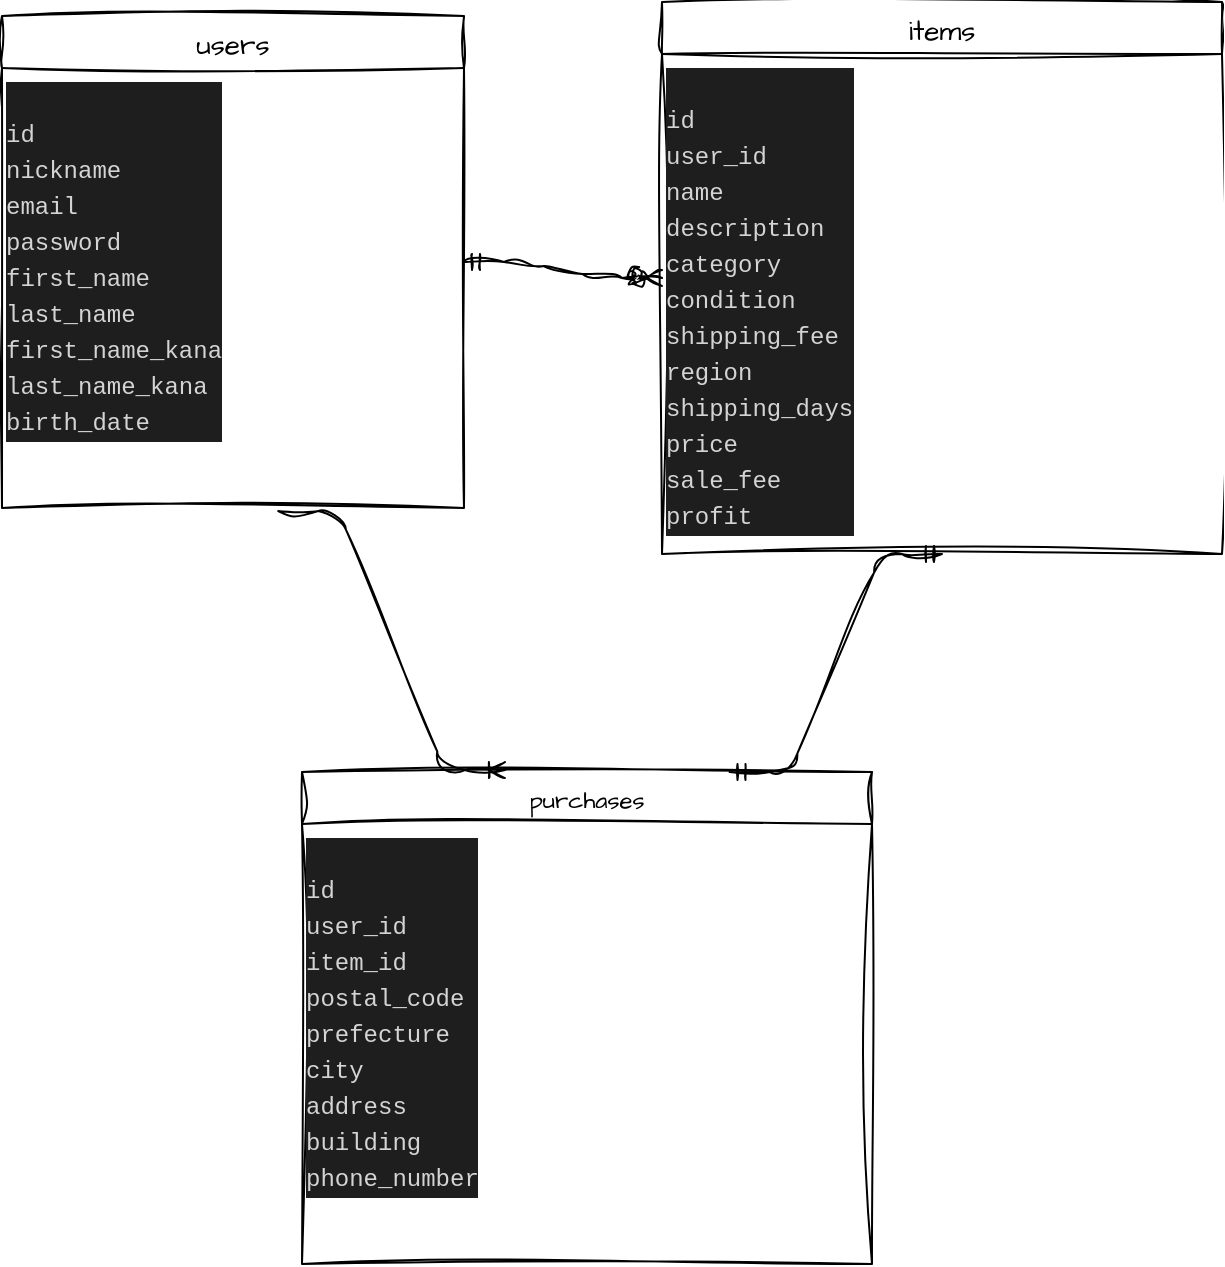 <mxfile>
    <diagram id="_lsvfHyqP8XNk85C0SlL" name="ページ1">
        <mxGraphModel dx="566" dy="532" grid="1" gridSize="10" guides="1" tooltips="1" connect="1" arrows="1" fold="1" page="1" pageScale="1" pageWidth="827" pageHeight="1169" math="0" shadow="0">
            <root>
                <mxCell id="0"/>
                <mxCell id="1" parent="0"/>
                <mxCell id="12" value="users" style="swimlane;fontStyle=0;childLayout=stackLayout;horizontal=1;startSize=26;horizontalStack=0;resizeParent=1;resizeParentMax=0;resizeLast=0;collapsible=1;marginBottom=0;align=center;fontSize=14;sketch=1;hachureGap=4;jiggle=2;curveFitting=1;fontFamily=Architects Daughter;fontSource=https%3A%2F%2Ffonts.googleapis.com%2Fcss%3Ffamily%3DArchitects%2BDaughter;" parent="1" vertex="1">
                    <mxGeometry x="30" y="12" width="231" height="246" as="geometry">
                        <mxRectangle x="5" y="50" width="80" height="30" as="alternateBounds"/>
                    </mxGeometry>
                </mxCell>
                <mxCell id="47" value="&lt;div style=&quot;color: rgb(212, 212, 212); background-color: rgb(30, 30, 30); font-family: Menlo, Monaco, &amp;quot;Courier New&amp;quot;, monospace; font-weight: normal; font-size: 12px; line-height: 18px;&quot;&gt;&lt;div&gt;&lt;br&gt;&lt;/div&gt;&lt;div&gt;&lt;span style=&quot;color: #d4d4d4;&quot;&gt;id&lt;/span&gt;&lt;/div&gt;&lt;div&gt;&lt;span style=&quot;color: #d4d4d4;&quot;&gt;nickname&lt;/span&gt;&lt;/div&gt;&lt;div&gt;&lt;span style=&quot;color: #d4d4d4;&quot;&gt;email&lt;/span&gt;&lt;/div&gt;&lt;div&gt;&lt;span style=&quot;color: #d4d4d4;&quot;&gt;password&lt;/span&gt;&lt;/div&gt;&lt;div&gt;&lt;span style=&quot;color: #d4d4d4;&quot;&gt;first_name&lt;/span&gt;&lt;/div&gt;&lt;div&gt;&lt;span style=&quot;color: #d4d4d4;&quot;&gt;last_name&lt;/span&gt;&lt;/div&gt;&lt;div&gt;&lt;span style=&quot;color: #d4d4d4;&quot;&gt;first_name_kana&lt;/span&gt;&lt;/div&gt;&lt;div&gt;last_name_kana&lt;/div&gt;&lt;div&gt;&lt;span style=&quot;color: #d4d4d4;&quot;&gt;birth_date&amp;nbsp;&lt;/span&gt;&lt;/div&gt;&lt;/div&gt;" style="text;whiteSpace=wrap;html=1;fontSize=6;fontFamily=Architects Daughter;" vertex="1" parent="12">
                    <mxGeometry y="26" width="231" height="220" as="geometry"/>
                </mxCell>
                <mxCell id="16" value="items" style="swimlane;fontStyle=0;childLayout=stackLayout;horizontal=1;startSize=26;horizontalStack=0;resizeParent=1;resizeParentMax=0;resizeLast=0;collapsible=1;marginBottom=0;align=center;fontSize=14;sketch=1;hachureGap=4;jiggle=2;curveFitting=1;fontFamily=Architects Daughter;fontSource=https%3A%2F%2Ffonts.googleapis.com%2Fcss%3Ffamily%3DArchitects%2BDaughter;" parent="1" vertex="1">
                    <mxGeometry x="360" y="5" width="280" height="276" as="geometry"/>
                </mxCell>
                <mxCell id="48" value="&lt;div style=&quot;color: rgb(212, 212, 212); background-color: rgb(30, 30, 30); font-family: Menlo, Monaco, &amp;quot;Courier New&amp;quot;, monospace; font-weight: normal; font-size: 12px; line-height: 18px;&quot;&gt;&lt;div&gt;&lt;br&gt;&lt;/div&gt;&lt;div&gt;&lt;span style=&quot;color: #d4d4d4;&quot;&gt;id&amp;nbsp;&lt;/span&gt;&lt;/div&gt;&lt;div&gt;&lt;span style=&quot;color: #d4d4d4;&quot;&gt;user_id&lt;/span&gt;&lt;/div&gt;&lt;div&gt;&lt;span style=&quot;color: #d4d4d4;&quot;&gt;name&amp;nbsp;&lt;/span&gt;&lt;/div&gt;&lt;div&gt;description&amp;nbsp;&lt;/div&gt;&lt;div&gt;&lt;span style=&quot;color: #d4d4d4;&quot;&gt;category&amp;nbsp;&lt;/span&gt;&lt;/div&gt;&lt;div&gt;&lt;span style=&quot;color: #d4d4d4;&quot;&gt;condition&amp;nbsp;&lt;/span&gt;&lt;/div&gt;&lt;div&gt;&lt;span style=&quot;color: #d4d4d4;&quot;&gt;shipping_fee&lt;/span&gt;&lt;/div&gt;&lt;div&gt;&lt;span style=&quot;color: #d4d4d4;&quot;&gt;region&lt;/span&gt;&lt;/div&gt;&lt;div&gt;&lt;span style=&quot;color: #d4d4d4;&quot;&gt;shipping_days&lt;/span&gt;&lt;/div&gt;&lt;div&gt;&lt;span style=&quot;color: #d4d4d4;&quot;&gt;price&lt;/span&gt;&lt;/div&gt;&lt;div&gt;&lt;span style=&quot;color: #d4d4d4;&quot;&gt;sale_fee&lt;/span&gt;&lt;/div&gt;&lt;div&gt;&lt;span style=&quot;color: #d4d4d4;&quot;&gt;profit&lt;/span&gt;&lt;/div&gt;&lt;/div&gt;" style="text;whiteSpace=wrap;html=1;fontSize=6;fontFamily=Architects Daughter;" vertex="1" parent="16">
                    <mxGeometry y="26" width="280" height="250" as="geometry"/>
                </mxCell>
                <mxCell id="20" value="purchases" style="swimlane;fontStyle=0;childLayout=stackLayout;horizontal=1;startSize=26;horizontalStack=0;resizeParent=1;resizeParentMax=0;resizeLast=0;collapsible=1;marginBottom=0;align=center;fontSize=12;sketch=1;hachureGap=4;jiggle=2;curveFitting=1;fontFamily=Architects Daughter;fontSource=https%3A%2F%2Ffonts.googleapis.com%2Fcss%3Ffamily%3DArchitects%2BDaughter;" parent="1" vertex="1">
                    <mxGeometry x="180" y="390" width="285" height="246" as="geometry"/>
                </mxCell>
                <mxCell id="49" value="&lt;div style=&quot;color: rgb(212, 212, 212); background-color: rgb(30, 30, 30); font-family: Menlo, Monaco, &amp;quot;Courier New&amp;quot;, monospace; font-weight: normal; font-size: 12px; line-height: 18px;&quot;&gt;&lt;div&gt;&lt;br&gt;&lt;/div&gt;&lt;div&gt;&lt;span style=&quot;color: #d4d4d4;&quot;&gt;id&lt;/span&gt;&lt;/div&gt;&lt;div&gt;&lt;span style=&quot;color: #d4d4d4;&quot;&gt;user_id&lt;/span&gt;&lt;/div&gt;&lt;div&gt;&lt;span style=&quot;color: #d4d4d4;&quot;&gt;item_id&lt;/span&gt;&lt;/div&gt;&lt;div&gt;&lt;span style=&quot;color: #d4d4d4;&quot;&gt;postal_code&lt;/span&gt;&lt;/div&gt;&lt;div&gt;&lt;span style=&quot;color: #d4d4d4;&quot;&gt;prefecture&lt;/span&gt;&lt;/div&gt;&lt;div&gt;&lt;span style=&quot;color: #d4d4d4;&quot;&gt;city&lt;/span&gt;&lt;/div&gt;&lt;div&gt;&lt;span style=&quot;color: #d4d4d4;&quot;&gt;address&lt;/span&gt;&lt;/div&gt;&lt;div&gt;&lt;span style=&quot;color: #d4d4d4;&quot;&gt;building&lt;/span&gt;&lt;/div&gt;&lt;div&gt;&lt;span style=&quot;color: #d4d4d4;&quot;&gt;phone_number&lt;/span&gt;&lt;/div&gt;&lt;/div&gt;" style="text;whiteSpace=wrap;html=1;fontSize=6;fontFamily=Architects Daughter;" vertex="1" parent="20">
                    <mxGeometry y="26" width="285" height="220" as="geometry"/>
                </mxCell>
                <mxCell id="30" value="" style="edgeStyle=entityRelationEdgeStyle;fontSize=12;html=1;endArrow=ERzeroToMany;startArrow=ERmandOne;sketch=1;hachureGap=4;jiggle=2;curveFitting=1;fontFamily=Architects Daughter;fontSource=https%3A%2F%2Ffonts.googleapis.com%2Fcss%3Ffamily%3DArchitects%2BDaughter;exitX=1;exitY=0.5;exitDx=0;exitDy=0;entryX=0;entryY=0.5;entryDx=0;entryDy=0;" edge="1" parent="1" source="12" target="16">
                    <mxGeometry width="100" height="100" relative="1" as="geometry">
                        <mxPoint x="250" y="230" as="sourcePoint"/>
                        <mxPoint x="350" y="230" as="targetPoint"/>
                    </mxGeometry>
                </mxCell>
                <mxCell id="31" value="" style="edgeStyle=entityRelationEdgeStyle;fontSize=12;html=1;endArrow=ERoneToMany;sketch=1;hachureGap=4;jiggle=2;curveFitting=1;fontFamily=Architects Daughter;fontSource=https%3A%2F%2Ffonts.googleapis.com%2Fcss%3Ffamily%3DArchitects%2BDaughter;exitX=0.598;exitY=1.007;exitDx=0;exitDy=0;exitPerimeter=0;entryX=0.356;entryY=-0.004;entryDx=0;entryDy=0;entryPerimeter=0;" edge="1" parent="1" source="47" target="20">
                    <mxGeometry width="100" height="100" relative="1" as="geometry">
                        <mxPoint x="270" y="220" as="sourcePoint"/>
                        <mxPoint x="290" y="370" as="targetPoint"/>
                    </mxGeometry>
                </mxCell>
                <mxCell id="32" value="" style="edgeStyle=entityRelationEdgeStyle;fontSize=12;html=1;endArrow=ERmandOne;startArrow=ERmandOne;sketch=1;hachureGap=4;jiggle=2;curveFitting=1;fontFamily=Architects Daughter;fontSource=https%3A%2F%2Ffonts.googleapis.com%2Fcss%3Ffamily%3DArchitects%2BDaughter;exitX=0.75;exitY=0;exitDx=0;exitDy=0;entryX=0.5;entryY=1;entryDx=0;entryDy=0;" edge="1" parent="1" source="20" target="16">
                    <mxGeometry width="100" height="100" relative="1" as="geometry">
                        <mxPoint x="355" y="333" as="sourcePoint"/>
                        <mxPoint x="470" y="230" as="targetPoint"/>
                    </mxGeometry>
                </mxCell>
            </root>
        </mxGraphModel>
    </diagram>
</mxfile>